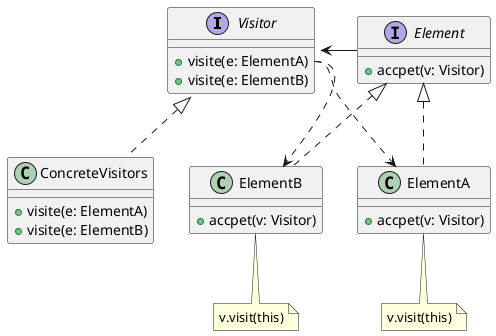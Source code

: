 @startuml
interface "Visitor" as v {
+ visite(e: ElementA)
+ visite(e: ElementB)
}

class ConcreteVisitors implements v{
+ visite(e: ElementA)
+ visite(e: ElementB)
}

interface "Element" as e {
+ accpet(v: Visitor)
}

class ElementA implements e{
+ accpet(v: Visitor)
}

class ElementB implements e{
+ accpet(v: Visitor)
}

note bottom of ElementB : v.visit(this)
note bottom of ElementA : v.visit(this)

e -left-> v


v::visite ..> ElementA
v::visite ..> ElementB
@enduml

